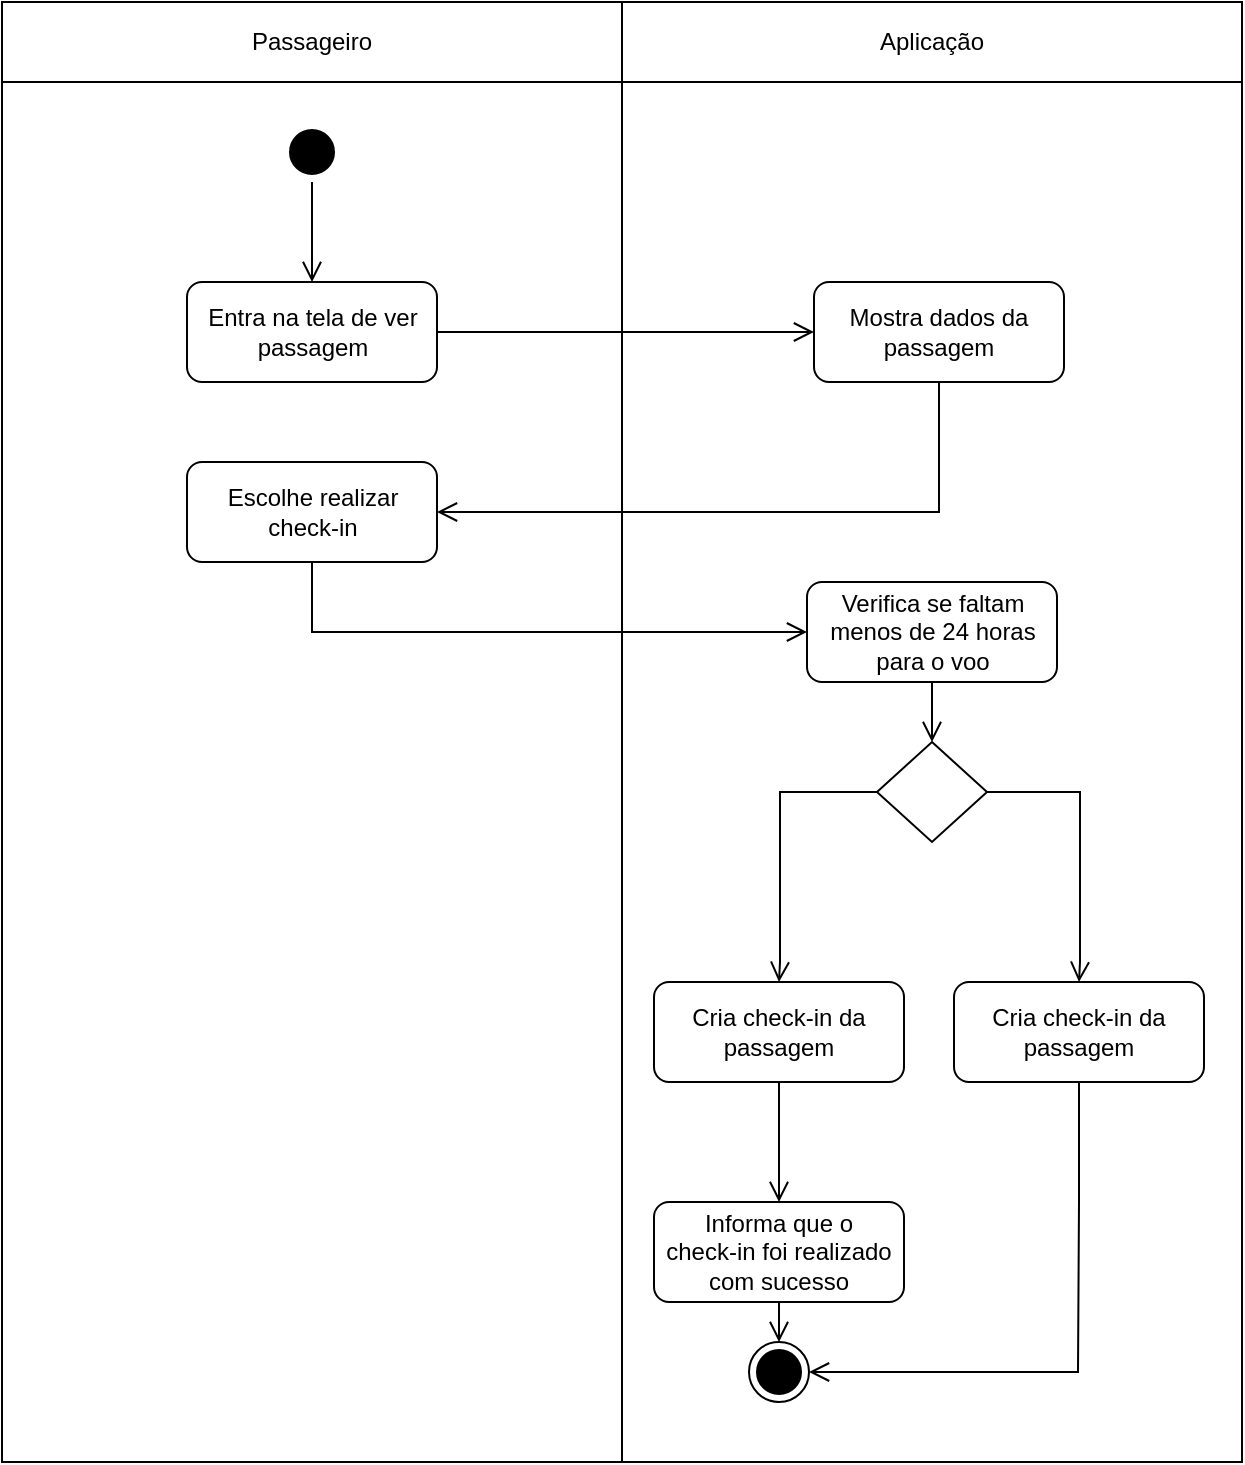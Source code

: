 <mxfile>
    <diagram name="Página-1" id="f7-zcyWFl8f7tQIr4r0p">
        <mxGraphModel dx="1815" dy="861" grid="1" gridSize="10" guides="1" tooltips="1" connect="1" arrows="1" fold="1" page="1" pageScale="1" pageWidth="827" pageHeight="1169" math="0" shadow="0">
            <root>
                <mxCell id="0"/>
                <mxCell id="1" parent="0"/>
                <mxCell id="Hh7dZNtptdnggyX2xkTj-29" value="" style="rounded=0;whiteSpace=wrap;html=1;" parent="1" vertex="1">
                    <mxGeometry x="104" y="250" width="310" height="690" as="geometry"/>
                </mxCell>
                <mxCell id="Hh7dZNtptdnggyX2xkTj-30" value="" style="rounded=0;whiteSpace=wrap;html=1;" parent="1" vertex="1">
                    <mxGeometry x="414" y="250" width="310" height="690" as="geometry"/>
                </mxCell>
                <mxCell id="Hh7dZNtptdnggyX2xkTj-1" value="Passageiro" style="rounded=0;whiteSpace=wrap;html=1;" parent="1" vertex="1">
                    <mxGeometry x="104" y="210" width="310" height="40" as="geometry"/>
                </mxCell>
                <mxCell id="Hh7dZNtptdnggyX2xkTj-2" value="Aplicação" style="rounded=0;whiteSpace=wrap;html=1;" parent="1" vertex="1">
                    <mxGeometry x="414" y="210" width="310" height="40" as="geometry"/>
                </mxCell>
                <mxCell id="Hh7dZNtptdnggyX2xkTj-3" value="" style="ellipse;html=1;shape=startState;fillColor=#000000;strokeColor=#000000;" parent="1" vertex="1">
                    <mxGeometry x="244" y="270" width="30" height="30" as="geometry"/>
                </mxCell>
                <mxCell id="Hh7dZNtptdnggyX2xkTj-4" value="" style="edgeStyle=orthogonalEdgeStyle;html=1;verticalAlign=bottom;endArrow=open;endSize=8;strokeColor=#000000;rounded=0;entryX=0.5;entryY=0;entryDx=0;entryDy=0;" parent="1" source="Hh7dZNtptdnggyX2xkTj-3" target="Hh7dZNtptdnggyX2xkTj-7" edge="1">
                    <mxGeometry relative="1" as="geometry">
                        <mxPoint x="275" y="360" as="targetPoint"/>
                    </mxGeometry>
                </mxCell>
                <mxCell id="Hh7dZNtptdnggyX2xkTj-7" value="Entra na tela de ver passagem" style="rounded=1;whiteSpace=wrap;html=1;" parent="1" vertex="1">
                    <mxGeometry x="196.5" y="350" width="125" height="50" as="geometry"/>
                </mxCell>
                <mxCell id="Hh7dZNtptdnggyX2xkTj-10" value="Mostra dados da passagem" style="rounded=1;whiteSpace=wrap;html=1;" parent="1" vertex="1">
                    <mxGeometry x="510" y="350" width="125" height="50" as="geometry"/>
                </mxCell>
                <mxCell id="Hh7dZNtptdnggyX2xkTj-11" value="" style="edgeStyle=orthogonalEdgeStyle;html=1;verticalAlign=bottom;endArrow=open;endSize=8;strokeColor=#000000;rounded=0;entryX=0;entryY=0.5;entryDx=0;entryDy=0;exitX=1;exitY=0.5;exitDx=0;exitDy=0;" parent="1" source="Hh7dZNtptdnggyX2xkTj-7" target="Hh7dZNtptdnggyX2xkTj-10" edge="1">
                    <mxGeometry relative="1" as="geometry">
                        <mxPoint x="390" y="430" as="targetPoint"/>
                        <mxPoint x="390" y="380" as="sourcePoint"/>
                    </mxGeometry>
                </mxCell>
                <mxCell id="Hh7dZNtptdnggyX2xkTj-12" value="&lt;div&gt;Escolhe realizar&lt;/div&gt;&lt;div&gt;check-in&lt;/div&gt;" style="rounded=1;whiteSpace=wrap;html=1;" parent="1" vertex="1">
                    <mxGeometry x="196.5" y="440" width="125" height="50" as="geometry"/>
                </mxCell>
                <mxCell id="Hh7dZNtptdnggyX2xkTj-13" value="" style="edgeStyle=orthogonalEdgeStyle;html=1;verticalAlign=bottom;endArrow=open;endSize=8;strokeColor=#000000;rounded=0;entryX=1;entryY=0.5;entryDx=0;entryDy=0;exitX=0.5;exitY=1;exitDx=0;exitDy=0;" parent="1" source="Hh7dZNtptdnggyX2xkTj-10" target="Hh7dZNtptdnggyX2xkTj-12" edge="1">
                    <mxGeometry relative="1" as="geometry">
                        <mxPoint x="605" y="450" as="targetPoint"/>
                        <mxPoint x="500" y="450" as="sourcePoint"/>
                    </mxGeometry>
                </mxCell>
                <mxCell id="Hh7dZNtptdnggyX2xkTj-14" value="Cria check-in da passagem" style="rounded=1;whiteSpace=wrap;html=1;" parent="1" vertex="1">
                    <mxGeometry x="430" y="700" width="125" height="50" as="geometry"/>
                </mxCell>
                <mxCell id="Hh7dZNtptdnggyX2xkTj-15" value="" style="edgeStyle=orthogonalEdgeStyle;html=1;verticalAlign=bottom;endArrow=open;endSize=8;strokeColor=#000000;rounded=0;entryX=0;entryY=0.5;entryDx=0;entryDy=0;exitX=0.5;exitY=1;exitDx=0;exitDy=0;" parent="1" source="Hh7dZNtptdnggyX2xkTj-12" target="8" edge="1">
                    <mxGeometry relative="1" as="geometry">
                        <mxPoint x="223" y="635" as="targetPoint"/>
                        <mxPoint x="390" y="560" as="sourcePoint"/>
                    </mxGeometry>
                </mxCell>
                <mxCell id="Hh7dZNtptdnggyX2xkTj-17" value="" style="edgeStyle=orthogonalEdgeStyle;html=1;verticalAlign=bottom;endArrow=open;endSize=8;strokeColor=#000000;rounded=0;entryX=0.5;entryY=0;entryDx=0;entryDy=0;exitX=0.5;exitY=1;exitDx=0;exitDy=0;" parent="1" source="Hh7dZNtptdnggyX2xkTj-14" target="Ed1rDfoJOPvzTUT5H8_8-1" edge="1">
                    <mxGeometry relative="1" as="geometry">
                        <mxPoint x="632.5" y="585" as="targetPoint"/>
                        <mxPoint x="440" y="584" as="sourcePoint"/>
                    </mxGeometry>
                </mxCell>
                <mxCell id="Hh7dZNtptdnggyX2xkTj-27" value="" style="ellipse;html=1;shape=endState;fillColor=#000000;strokeColor=#000000;" parent="1" vertex="1">
                    <mxGeometry x="477.5" y="880" width="30" height="30" as="geometry"/>
                </mxCell>
                <mxCell id="Ed1rDfoJOPvzTUT5H8_8-1" value="&lt;div&gt;Informa que o&lt;/div&gt;&lt;div&gt;check-in foi realizado com sucesso&lt;/div&gt;" style="rounded=1;whiteSpace=wrap;html=1;" parent="1" vertex="1">
                    <mxGeometry x="430" y="810" width="125" height="50" as="geometry"/>
                </mxCell>
                <mxCell id="Ed1rDfoJOPvzTUT5H8_8-4" value="" style="edgeStyle=orthogonalEdgeStyle;html=1;verticalAlign=bottom;endArrow=open;endSize=8;strokeColor=#000000;rounded=0;entryX=0.5;entryY=0;entryDx=0;entryDy=0;exitX=0.5;exitY=1;exitDx=0;exitDy=0;" parent="1" edge="1" target="Hh7dZNtptdnggyX2xkTj-27" source="Ed1rDfoJOPvzTUT5H8_8-1">
                    <mxGeometry relative="1" as="geometry">
                        <mxPoint x="572.37" y="660" as="targetPoint"/>
                        <mxPoint x="573" y="710" as="sourcePoint"/>
                    </mxGeometry>
                </mxCell>
                <mxCell id="2" value="" style="rhombus;whiteSpace=wrap;html=1;" vertex="1" parent="1">
                    <mxGeometry x="541.5" y="580" width="55" height="50" as="geometry"/>
                </mxCell>
                <mxCell id="3" value="" style="edgeStyle=orthogonalEdgeStyle;html=1;verticalAlign=bottom;endArrow=open;endSize=8;strokeColor=#000000;rounded=0;entryX=0.5;entryY=0;entryDx=0;entryDy=0;exitX=0;exitY=0.5;exitDx=0;exitDy=0;" edge="1" parent="1" source="2" target="Hh7dZNtptdnggyX2xkTj-14">
                    <mxGeometry relative="1" as="geometry">
                        <mxPoint x="269" y="520" as="targetPoint"/>
                        <mxPoint x="269" y="500" as="sourcePoint"/>
                        <Array as="points">
                            <mxPoint x="493" y="605"/>
                            <mxPoint x="493" y="690"/>
                            <mxPoint x="493" y="690"/>
                        </Array>
                    </mxGeometry>
                </mxCell>
                <mxCell id="5" value="Cria check-in da passagem" style="rounded=1;whiteSpace=wrap;html=1;" vertex="1" parent="1">
                    <mxGeometry x="580" y="700" width="125" height="50" as="geometry"/>
                </mxCell>
                <mxCell id="6" value="" style="edgeStyle=orthogonalEdgeStyle;html=1;verticalAlign=bottom;endArrow=open;endSize=8;strokeColor=#000000;rounded=0;entryX=0.5;entryY=0;entryDx=0;entryDy=0;exitX=1;exitY=0.5;exitDx=0;exitDy=0;" edge="1" parent="1" source="2" target="5">
                    <mxGeometry relative="1" as="geometry">
                        <mxPoint x="502.5" y="710" as="targetPoint"/>
                        <mxPoint x="551.5" y="615" as="sourcePoint"/>
                        <Array as="points">
                            <mxPoint x="643" y="605"/>
                            <mxPoint x="643" y="690"/>
                            <mxPoint x="643" y="690"/>
                        </Array>
                    </mxGeometry>
                </mxCell>
                <mxCell id="7" value="" style="edgeStyle=orthogonalEdgeStyle;html=1;verticalAlign=bottom;endArrow=open;endSize=8;strokeColor=#000000;rounded=0;entryX=1;entryY=0.5;entryDx=0;entryDy=0;exitX=0.5;exitY=1;exitDx=0;exitDy=0;" edge="1" parent="1" source="5" target="Hh7dZNtptdnggyX2xkTj-27">
                    <mxGeometry relative="1" as="geometry">
                        <mxPoint x="665.23" y="905" as="targetPoint"/>
                        <mxPoint x="619.23" y="810" as="sourcePoint"/>
                        <Array as="points">
                            <mxPoint x="642" y="810"/>
                            <mxPoint x="642" y="895"/>
                        </Array>
                    </mxGeometry>
                </mxCell>
                <mxCell id="8" value="Verifica se faltam menos de 24 horas para o voo" style="rounded=1;whiteSpace=wrap;html=1;" vertex="1" parent="1">
                    <mxGeometry x="506.5" y="500" width="125" height="50" as="geometry"/>
                </mxCell>
                <mxCell id="9" value="" style="edgeStyle=orthogonalEdgeStyle;html=1;verticalAlign=bottom;endArrow=open;endSize=8;strokeColor=#000000;rounded=0;exitX=0.5;exitY=1;exitDx=0;exitDy=0;entryX=0.5;entryY=0;entryDx=0;entryDy=0;" edge="1" parent="1" source="8" target="2">
                    <mxGeometry relative="1" as="geometry">
                        <mxPoint x="569" y="580" as="targetPoint"/>
                        <mxPoint x="551.5" y="615" as="sourcePoint"/>
                        <Array as="points">
                            <mxPoint x="569" y="570"/>
                            <mxPoint x="569" y="570"/>
                        </Array>
                    </mxGeometry>
                </mxCell>
            </root>
        </mxGraphModel>
    </diagram>
</mxfile>